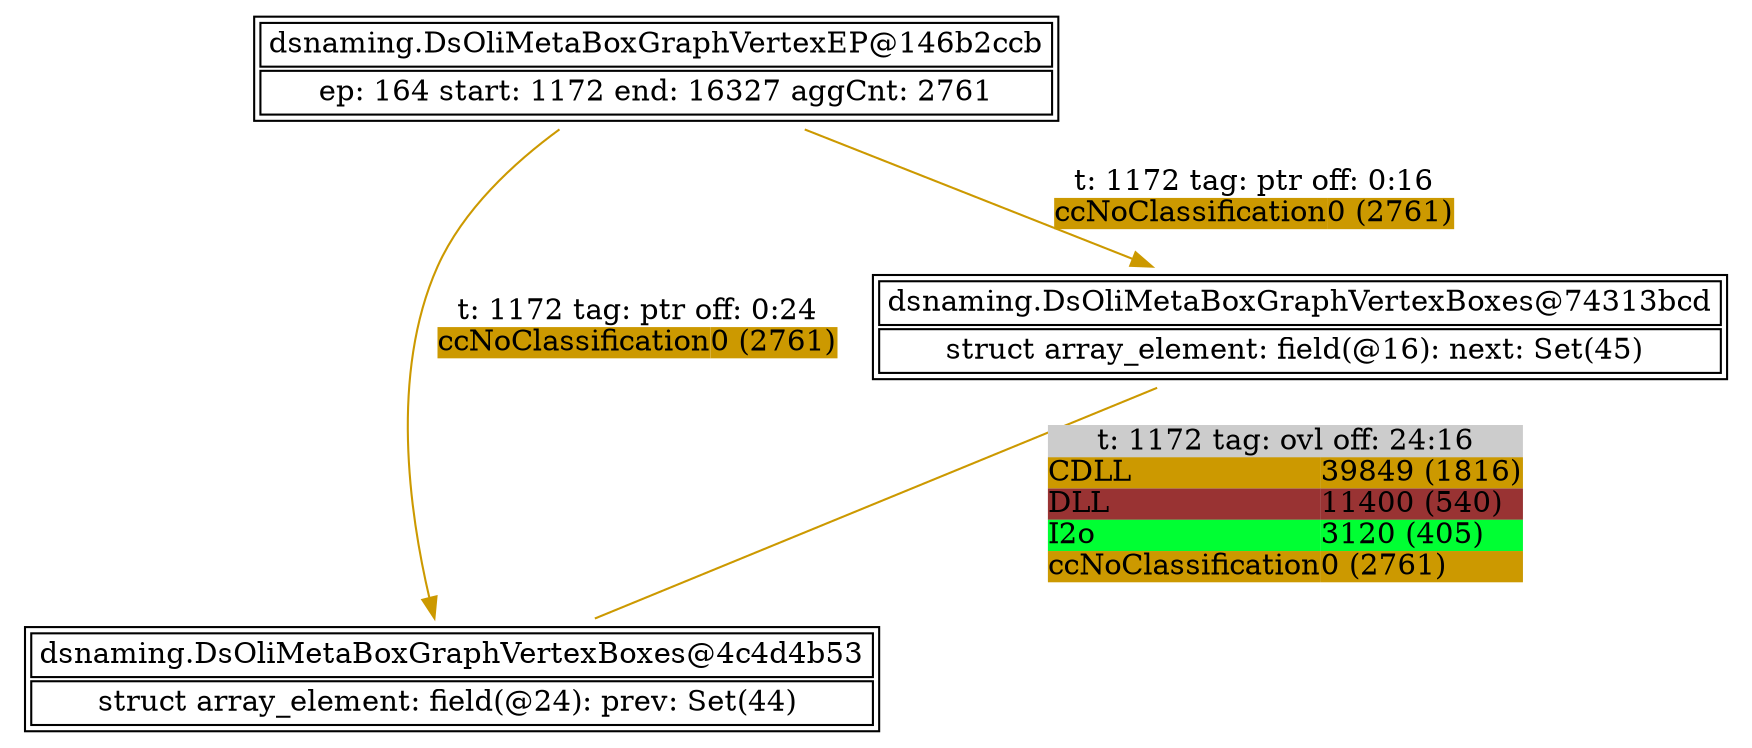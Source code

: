 digraph G {
	"dsnaming.DsOliMetaBoxGraphVertexEP@146b2ccb" -> "dsnaming.DsOliMetaBoxGraphVertexBoxes@4c4d4b53" [color = "#CC9900", label = <<TABLE BORDER="0" ALIGN="left" COLOR="black" CELLBORDER="0"  CELLPADDING="0" CELLSPACING="0"><TR><TD COLSPAN="2">t: 1172 tag: ptr off: 0:24</TD></TR><TR><TD ALIGN="left" BGCOLOR="#CC9900">ccNoClassification</TD><TD ALIGN="left" BGCOLOR="#CC9900">0 (2761)</TD></TR></TABLE>>]
	"dsnaming.DsOliMetaBoxGraphVertexBoxes@74313bcd" -> "dsnaming.DsOliMetaBoxGraphVertexBoxes@4c4d4b53" [dir = none, label = <<TABLE BORDER="0" ALIGN="left" BGCOLOR="#CCCCCC" COLOR="black" CELLBORDER="0" CELLPADDING="0" CELLSPACING="0"><TR><TD COLSPAN="2">t: 1172 tag: ovl off: 24:16</TD></TR><TR><TD ALIGN="left" BGCOLOR="#CC9900">CDLL</TD><TD ALIGN="left" BGCOLOR="#CC9900">39849 (1816)</TD></TR><TR><TD ALIGN="left" BGCOLOR="#993333">DLL</TD><TD ALIGN="left" BGCOLOR="#993333">11400 (540)</TD></TR><TR><TD ALIGN="left" BGCOLOR="#00FF33">I2o</TD><TD ALIGN="left" BGCOLOR="#00FF33">3120 (405)</TD></TR><TR><TD ALIGN="left" BGCOLOR="#CC9900">ccNoClassification</TD><TD ALIGN="left" BGCOLOR="#CC9900">0 (2761)</TD></TR></TABLE>>, color = "#CC9900"]
	"dsnaming.DsOliMetaBoxGraphVertexEP@146b2ccb" -> "dsnaming.DsOliMetaBoxGraphVertexBoxes@74313bcd" [color = "#CC9900", label = <<TABLE BORDER="0" ALIGN="left" COLOR="black" CELLBORDER="0"  CELLPADDING="0" CELLSPACING="0"><TR><TD COLSPAN="2">t: 1172 tag: ptr off: 0:16</TD></TR><TR><TD ALIGN="left" BGCOLOR="#CC9900">ccNoClassification</TD><TD ALIGN="left" BGCOLOR="#CC9900">0 (2761)</TD></TR></TABLE>>]
	subgraph connected_vertices {
		rankdir = LR
		"dsnaming.DsOliMetaBoxGraphVertexBoxes@74313bcd"  [label = <<TABLE><TR><TD COLSPAN="2">dsnaming.DsOliMetaBoxGraphVertexBoxes@74313bcd</TD></TR><TR><TD COLSPAN="2">struct array_element: field(@16): next: Set(45) </TD></TR></TABLE>>, shape = none]
		"dsnaming.DsOliMetaBoxGraphVertexEP@146b2ccb"  [label = <<TABLE><TR><TD COLSPAN="2">dsnaming.DsOliMetaBoxGraphVertexEP@146b2ccb</TD></TR><TR><TD COLSPAN="2">ep: 164 start: 1172 end: 16327 aggCnt: 2761</TD></TR></TABLE>>, shape = none]
		"dsnaming.DsOliMetaBoxGraphVertexBoxes@4c4d4b53"  [label = <<TABLE><TR><TD COLSPAN="2">dsnaming.DsOliMetaBoxGraphVertexBoxes@4c4d4b53</TD></TR><TR><TD COLSPAN="2">struct array_element: field(@24): prev: Set(44) </TD></TR></TABLE>>, shape = none]
	}
}